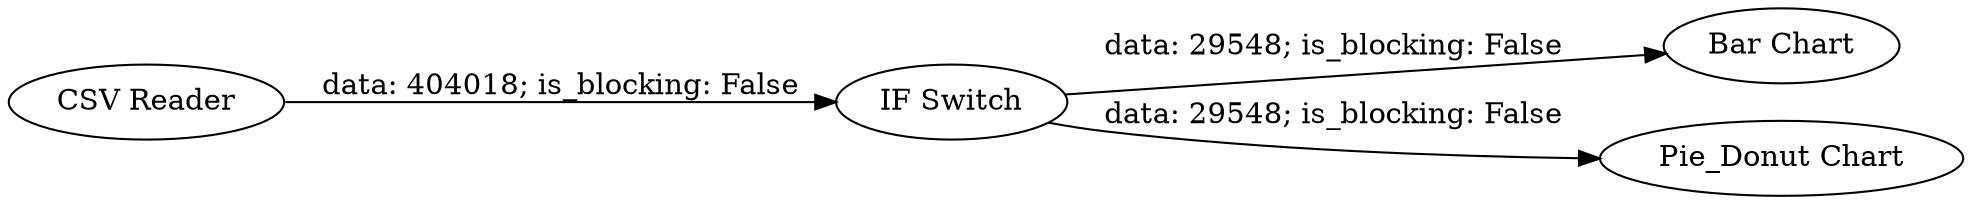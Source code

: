 digraph {
	"-6280845175886640874_29" [label="CSV Reader"]
	"-6280845175886640874_31" [label="Bar Chart"]
	"-6280845175886640874_30" [label="IF Switch"]
	"-6280845175886640874_32" [label="Pie_Donut Chart"]
	"-6280845175886640874_30" -> "-6280845175886640874_31" [label="data: 29548; is_blocking: False"]
	"-6280845175886640874_30" -> "-6280845175886640874_32" [label="data: 29548; is_blocking: False"]
	"-6280845175886640874_29" -> "-6280845175886640874_30" [label="data: 404018; is_blocking: False"]
	rankdir=LR
}
